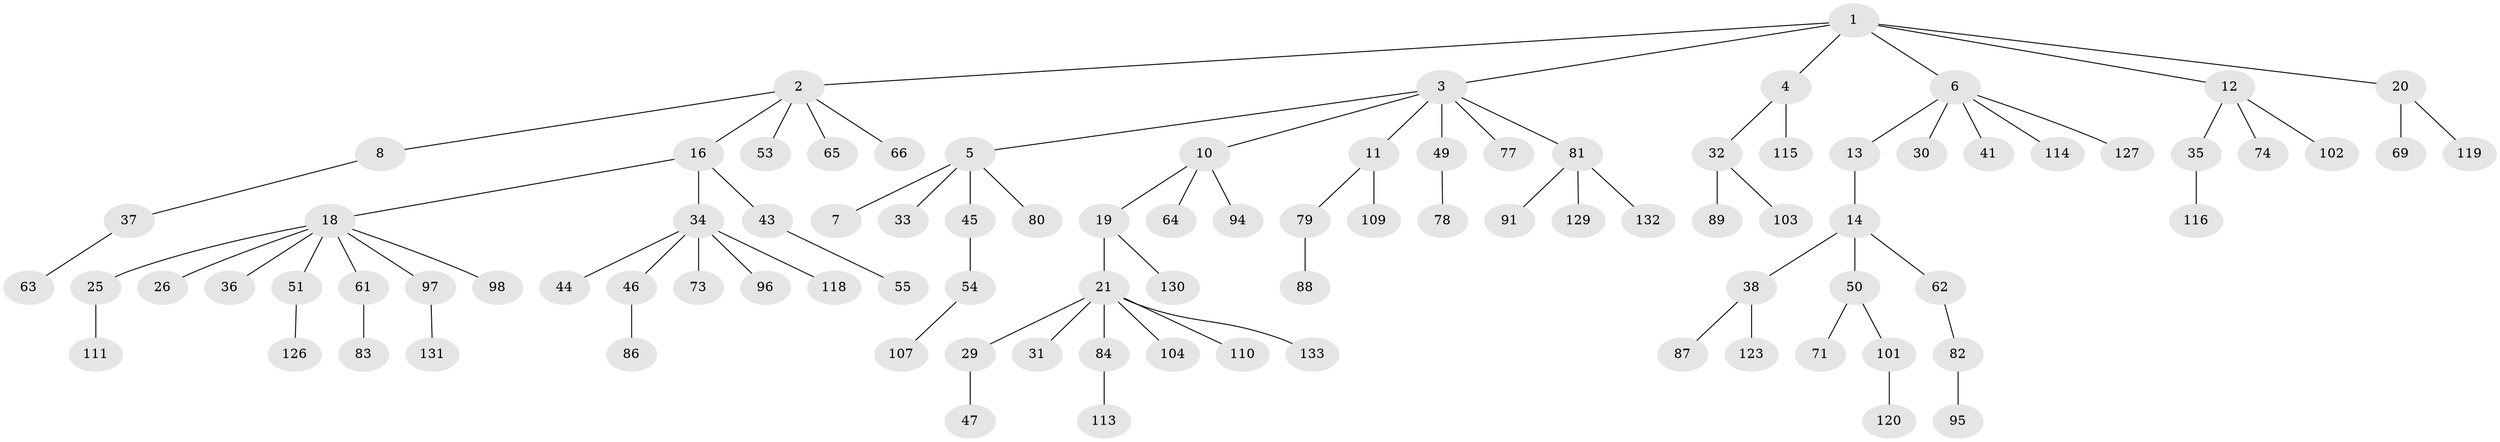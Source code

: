 // original degree distribution, {7: 0.015037593984962405, 4: 0.06766917293233082, 5: 0.015037593984962405, 3: 0.11278195488721804, 6: 0.022556390977443608, 1: 0.47368421052631576, 2: 0.2932330827067669}
// Generated by graph-tools (version 1.1) at 2025/11/02/27/25 16:11:28]
// undirected, 93 vertices, 92 edges
graph export_dot {
graph [start="1"]
  node [color=gray90,style=filled];
  1 [super="+57"];
  2 [super="+42"];
  3 [super="+9"];
  4 [super="+105"];
  5 [super="+27"];
  6 [super="+72"];
  7;
  8;
  10 [super="+15"];
  11 [super="+39"];
  12 [super="+23"];
  13 [super="+60"];
  14;
  16 [super="+17"];
  18 [super="+22"];
  19 [super="+48"];
  20 [super="+28"];
  21 [super="+24"];
  25 [super="+40"];
  26;
  29;
  30 [super="+58"];
  31 [super="+56"];
  32 [super="+75"];
  33;
  34 [super="+67"];
  35;
  36 [super="+52"];
  37;
  38 [super="+68"];
  41 [super="+121"];
  43;
  44;
  45;
  46;
  47 [super="+117"];
  49 [super="+76"];
  50 [super="+100"];
  51 [super="+59"];
  53 [super="+106"];
  54;
  55 [super="+99"];
  61;
  62 [super="+70"];
  63;
  64 [super="+85"];
  65;
  66 [super="+128"];
  69;
  71;
  73 [super="+90"];
  74;
  77;
  78;
  79 [super="+92"];
  80;
  81 [super="+124"];
  82 [super="+93"];
  83;
  84;
  86;
  87;
  88;
  89 [super="+108"];
  91;
  94;
  95;
  96;
  97 [super="+125"];
  98;
  101;
  102;
  103;
  104;
  107;
  109 [super="+112"];
  110 [super="+122"];
  111;
  113;
  114;
  115;
  116;
  118;
  119;
  120;
  123;
  126;
  127;
  129;
  130;
  131;
  132;
  133;
  1 -- 2;
  1 -- 3;
  1 -- 4;
  1 -- 6;
  1 -- 12;
  1 -- 20;
  2 -- 8;
  2 -- 16;
  2 -- 65;
  2 -- 53;
  2 -- 66;
  3 -- 5;
  3 -- 11;
  3 -- 49;
  3 -- 81;
  3 -- 10;
  3 -- 77;
  4 -- 32;
  4 -- 115;
  5 -- 7;
  5 -- 45;
  5 -- 80;
  5 -- 33;
  6 -- 13;
  6 -- 30;
  6 -- 41;
  6 -- 127;
  6 -- 114;
  8 -- 37;
  10 -- 19;
  10 -- 64;
  10 -- 94;
  11 -- 109;
  11 -- 79;
  12 -- 74;
  12 -- 35;
  12 -- 102;
  13 -- 14;
  14 -- 38;
  14 -- 50;
  14 -- 62;
  16 -- 18;
  16 -- 43;
  16 -- 34;
  18 -- 25;
  18 -- 26;
  18 -- 97;
  18 -- 98;
  18 -- 51;
  18 -- 36;
  18 -- 61;
  19 -- 21;
  19 -- 130;
  20 -- 69;
  20 -- 119;
  21 -- 31;
  21 -- 84;
  21 -- 104;
  21 -- 110;
  21 -- 29;
  21 -- 133;
  25 -- 111;
  29 -- 47;
  32 -- 89;
  32 -- 103;
  34 -- 44;
  34 -- 46;
  34 -- 73;
  34 -- 96;
  34 -- 118;
  35 -- 116;
  37 -- 63;
  38 -- 87;
  38 -- 123;
  43 -- 55;
  45 -- 54;
  46 -- 86;
  49 -- 78;
  50 -- 71;
  50 -- 101;
  51 -- 126;
  54 -- 107;
  61 -- 83;
  62 -- 82;
  79 -- 88;
  81 -- 91;
  81 -- 132;
  81 -- 129;
  82 -- 95;
  84 -- 113;
  97 -- 131;
  101 -- 120;
}
